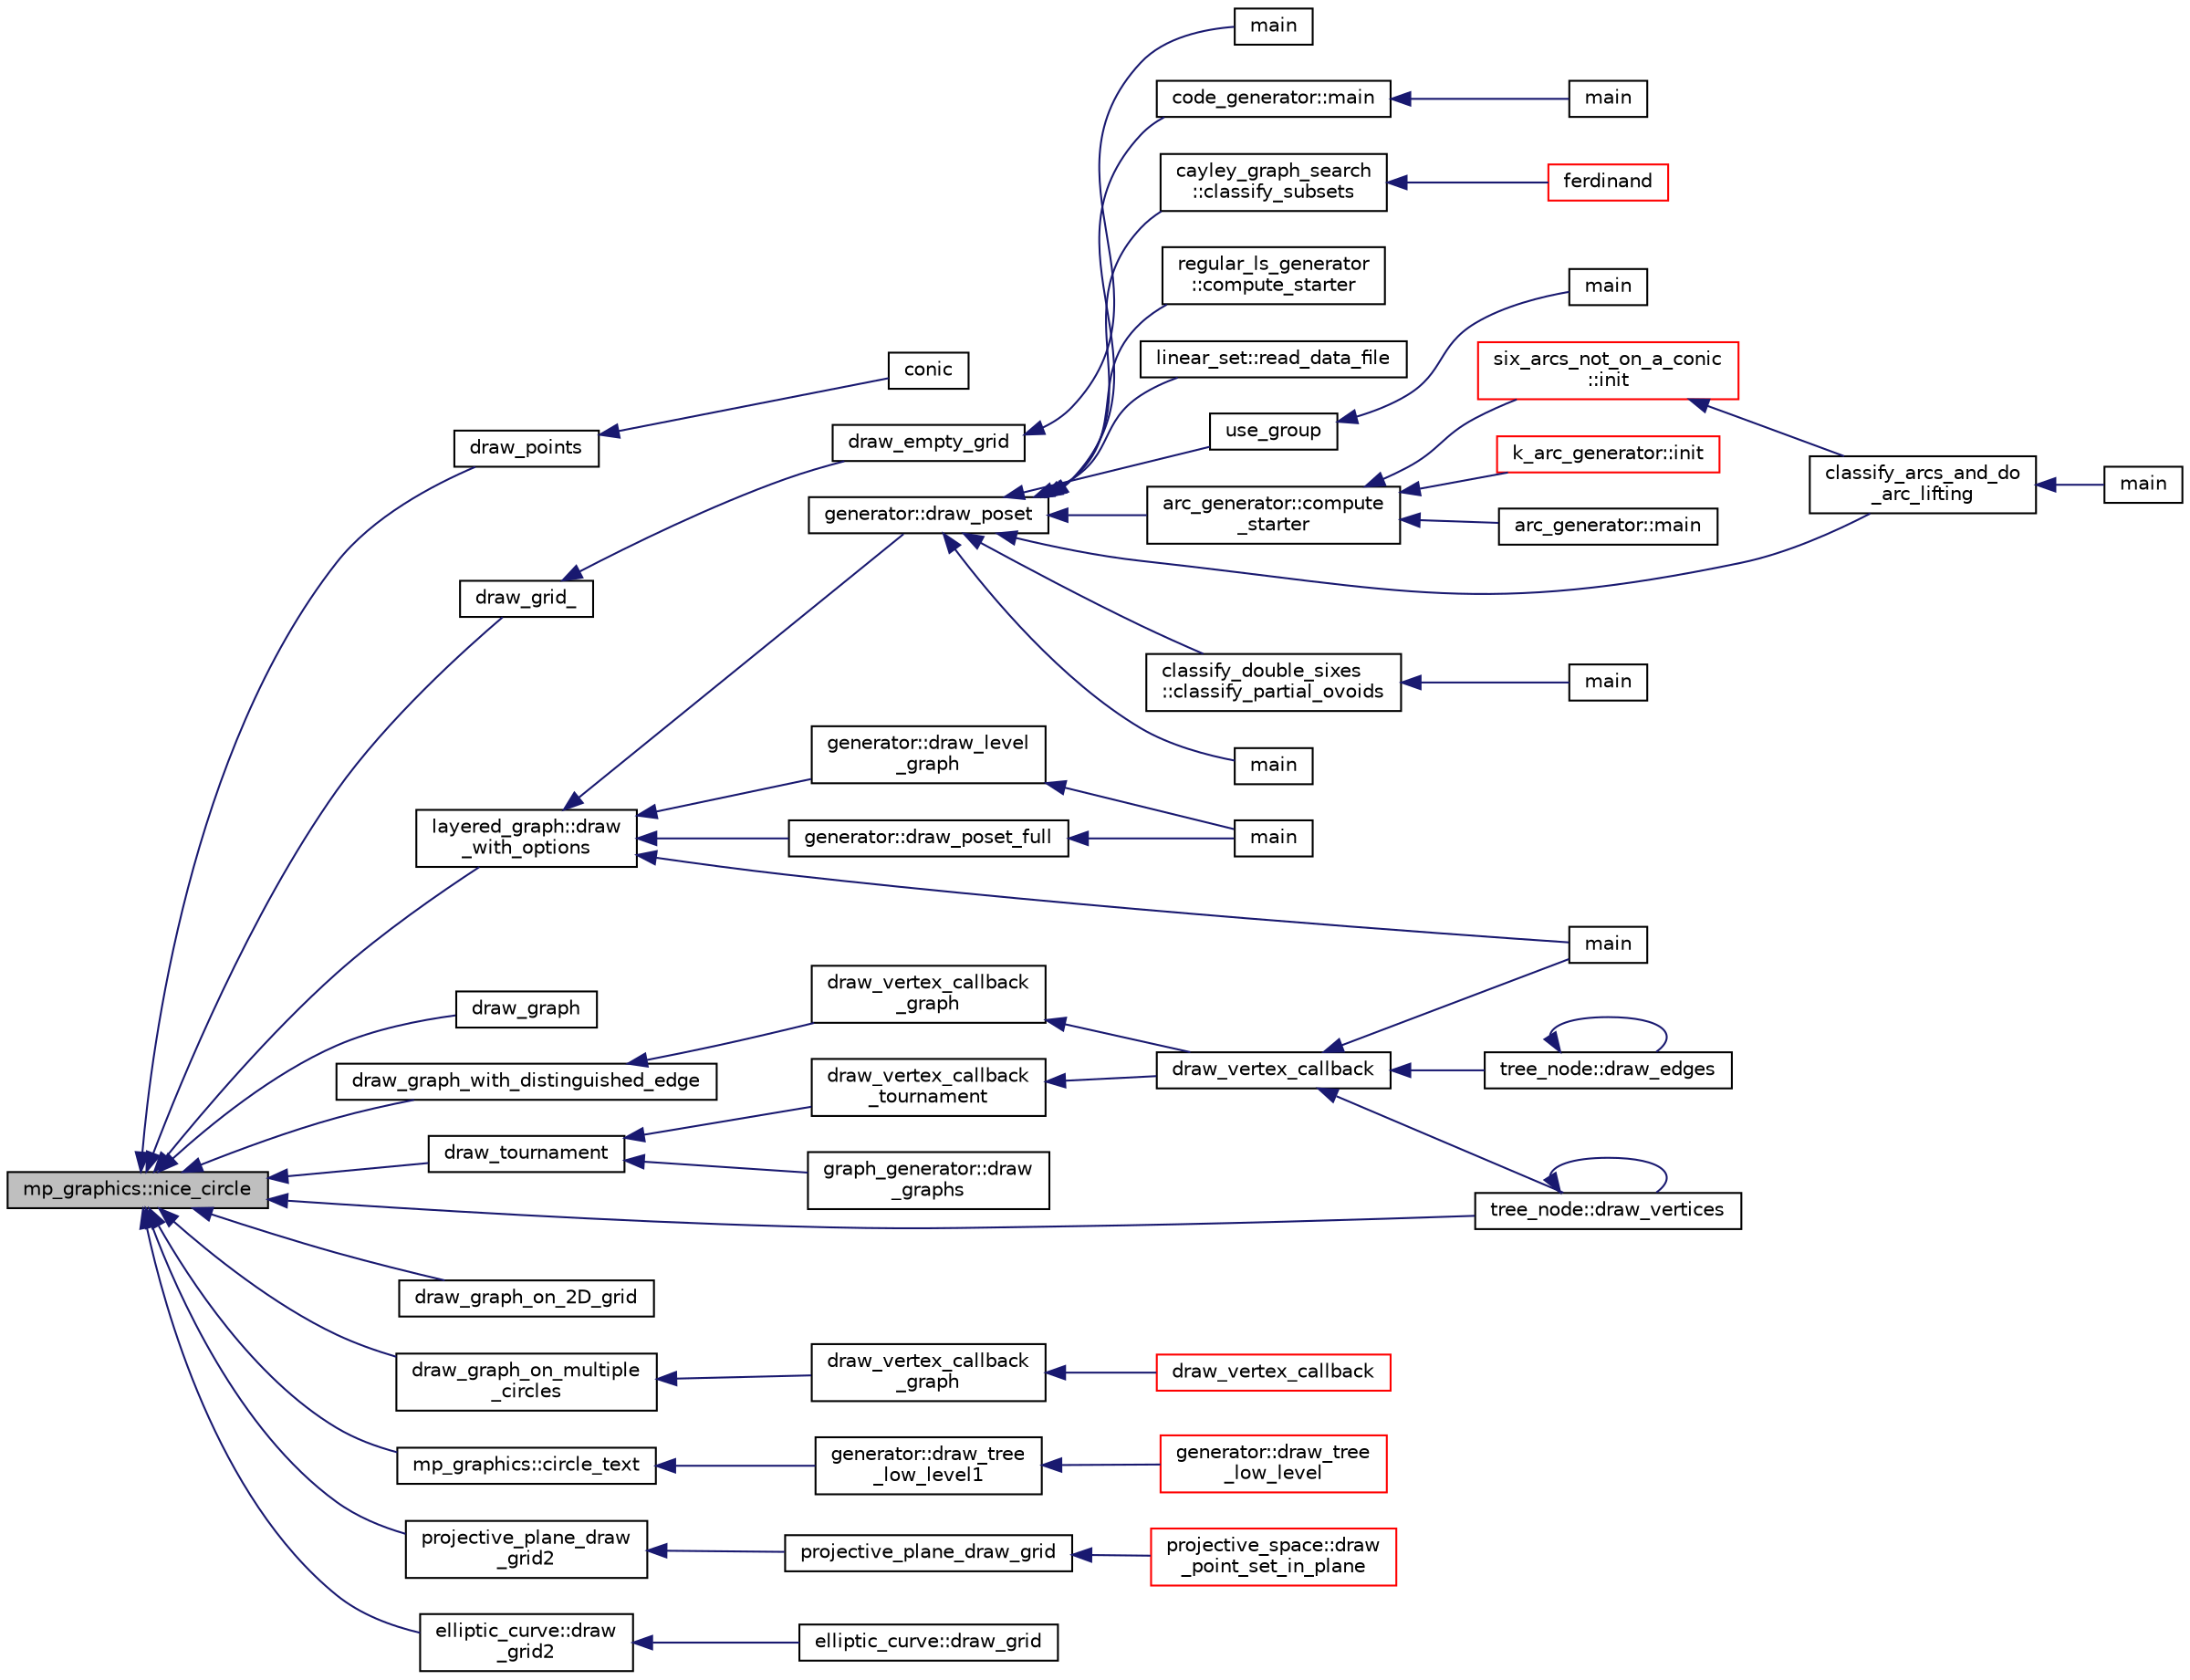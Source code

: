 digraph "mp_graphics::nice_circle"
{
  edge [fontname="Helvetica",fontsize="10",labelfontname="Helvetica",labelfontsize="10"];
  node [fontname="Helvetica",fontsize="10",shape=record];
  rankdir="LR";
  Node3607 [label="mp_graphics::nice_circle",height=0.2,width=0.4,color="black", fillcolor="grey75", style="filled", fontcolor="black"];
  Node3607 -> Node3608 [dir="back",color="midnightblue",fontsize="10",style="solid",fontname="Helvetica"];
  Node3608 [label="draw_points",height=0.2,width=0.4,color="black", fillcolor="white", style="filled",URL="$d4/de8/conic_8_c.html#aee69d86bdad98af95960ee1aa7effa3a"];
  Node3608 -> Node3609 [dir="back",color="midnightblue",fontsize="10",style="solid",fontname="Helvetica"];
  Node3609 [label="conic",height=0.2,width=0.4,color="black", fillcolor="white", style="filled",URL="$d4/de8/conic_8_c.html#a96def9474b981a9d5831a9b48d85d652"];
  Node3607 -> Node3610 [dir="back",color="midnightblue",fontsize="10",style="solid",fontname="Helvetica"];
  Node3610 [label="draw_grid_",height=0.2,width=0.4,color="black", fillcolor="white", style="filled",URL="$da/d6d/field_8_c.html#a7d63b7cbb41f5eee173cf829ac238a23"];
  Node3610 -> Node3611 [dir="back",color="midnightblue",fontsize="10",style="solid",fontname="Helvetica"];
  Node3611 [label="draw_empty_grid",height=0.2,width=0.4,color="black", fillcolor="white", style="filled",URL="$da/d6d/field_8_c.html#a0d28d1958c704e954ef7bb377a58c811"];
  Node3611 -> Node3612 [dir="back",color="midnightblue",fontsize="10",style="solid",fontname="Helvetica"];
  Node3612 [label="main",height=0.2,width=0.4,color="black", fillcolor="white", style="filled",URL="$da/d6d/field_8_c.html#a3c04138a5bfe5d72780bb7e82a18e627"];
  Node3607 -> Node3613 [dir="back",color="midnightblue",fontsize="10",style="solid",fontname="Helvetica"];
  Node3613 [label="layered_graph::draw\l_with_options",height=0.2,width=0.4,color="black", fillcolor="white", style="filled",URL="$da/db1/classlayered__graph.html#a4c76e40c6cf5bfb2ab2df20c33e846bc"];
  Node3613 -> Node3614 [dir="back",color="midnightblue",fontsize="10",style="solid",fontname="Helvetica"];
  Node3614 [label="main",height=0.2,width=0.4,color="black", fillcolor="white", style="filled",URL="$da/d62/layered__graph__main_8_c.html#a217dbf8b442f20279ea00b898af96f52"];
  Node3613 -> Node3615 [dir="back",color="midnightblue",fontsize="10",style="solid",fontname="Helvetica"];
  Node3615 [label="generator::draw_poset_full",height=0.2,width=0.4,color="black", fillcolor="white", style="filled",URL="$d7/d73/classgenerator.html#a6f7f90e50993905db31342536ac59d8c"];
  Node3615 -> Node3616 [dir="back",color="midnightblue",fontsize="10",style="solid",fontname="Helvetica"];
  Node3616 [label="main",height=0.2,width=0.4,color="black", fillcolor="white", style="filled",URL="$de/d2d/graph_2graph_8_c.html#a217dbf8b442f20279ea00b898af96f52"];
  Node3613 -> Node3617 [dir="back",color="midnightblue",fontsize="10",style="solid",fontname="Helvetica"];
  Node3617 [label="generator::draw_poset",height=0.2,width=0.4,color="black", fillcolor="white", style="filled",URL="$d7/d73/classgenerator.html#aa4f99c75a86701ba85e514a294efdf3a"];
  Node3617 -> Node3618 [dir="back",color="midnightblue",fontsize="10",style="solid",fontname="Helvetica"];
  Node3618 [label="main",height=0.2,width=0.4,color="black", fillcolor="white", style="filled",URL="$d1/d5e/blt__main_8_c.html#a217dbf8b442f20279ea00b898af96f52"];
  Node3617 -> Node3619 [dir="back",color="midnightblue",fontsize="10",style="solid",fontname="Helvetica"];
  Node3619 [label="code_generator::main",height=0.2,width=0.4,color="black", fillcolor="white", style="filled",URL="$db/d37/classcode__generator.html#ab3cf3a306e4032c2b471ac95321c599f"];
  Node3619 -> Node3620 [dir="back",color="midnightblue",fontsize="10",style="solid",fontname="Helvetica"];
  Node3620 [label="main",height=0.2,width=0.4,color="black", fillcolor="white", style="filled",URL="$d4/d4f/codes_8_c.html#a217dbf8b442f20279ea00b898af96f52"];
  Node3617 -> Node3621 [dir="back",color="midnightblue",fontsize="10",style="solid",fontname="Helvetica"];
  Node3621 [label="cayley_graph_search\l::classify_subsets",height=0.2,width=0.4,color="black", fillcolor="white", style="filled",URL="$de/dae/classcayley__graph__search.html#a4cf8a90752e018a281481ac80ad52c4b"];
  Node3621 -> Node3622 [dir="back",color="midnightblue",fontsize="10",style="solid",fontname="Helvetica"];
  Node3622 [label="ferdinand",height=0.2,width=0.4,color="red", fillcolor="white", style="filled",URL="$da/df3/ferdinand_8_c.html#a322b57727d23cf5a0932f11c30ea18d9"];
  Node3617 -> Node3624 [dir="back",color="midnightblue",fontsize="10",style="solid",fontname="Helvetica"];
  Node3624 [label="regular_ls_generator\l::compute_starter",height=0.2,width=0.4,color="black", fillcolor="white", style="filled",URL="$d2/dd8/classregular__ls__generator.html#aa38907741058694a73194b02ceb4a53d"];
  Node3617 -> Node3625 [dir="back",color="midnightblue",fontsize="10",style="solid",fontname="Helvetica"];
  Node3625 [label="linear_set::read_data_file",height=0.2,width=0.4,color="black", fillcolor="white", style="filled",URL="$dd/d86/classlinear__set.html#a9a5cd28cc81be7ee41002b2e3114c2cb"];
  Node3617 -> Node3626 [dir="back",color="midnightblue",fontsize="10",style="solid",fontname="Helvetica"];
  Node3626 [label="classify_arcs_and_do\l_arc_lifting",height=0.2,width=0.4,color="black", fillcolor="white", style="filled",URL="$d6/dc3/arc__lifting__main_8_c.html#afdd7be16f16b8c71e9a72fe5f6a0b59c"];
  Node3626 -> Node3627 [dir="back",color="midnightblue",fontsize="10",style="solid",fontname="Helvetica"];
  Node3627 [label="main",height=0.2,width=0.4,color="black", fillcolor="white", style="filled",URL="$d6/dc3/arc__lifting__main_8_c.html#a217dbf8b442f20279ea00b898af96f52"];
  Node3617 -> Node3628 [dir="back",color="midnightblue",fontsize="10",style="solid",fontname="Helvetica"];
  Node3628 [label="use_group",height=0.2,width=0.4,color="black", fillcolor="white", style="filled",URL="$d9/d9f/all__cliques_8_c.html#aba62531e97173264c39afe2c7857af31"];
  Node3628 -> Node3629 [dir="back",color="midnightblue",fontsize="10",style="solid",fontname="Helvetica"];
  Node3629 [label="main",height=0.2,width=0.4,color="black", fillcolor="white", style="filled",URL="$d9/d9f/all__cliques_8_c.html#a3c04138a5bfe5d72780bb7e82a18e627"];
  Node3617 -> Node3630 [dir="back",color="midnightblue",fontsize="10",style="solid",fontname="Helvetica"];
  Node3630 [label="arc_generator::compute\l_starter",height=0.2,width=0.4,color="black", fillcolor="white", style="filled",URL="$d4/d21/classarc__generator.html#aad1dcec3a1c302e743d574bd1ac857d9"];
  Node3630 -> Node3631 [dir="back",color="midnightblue",fontsize="10",style="solid",fontname="Helvetica"];
  Node3631 [label="arc_generator::main",height=0.2,width=0.4,color="black", fillcolor="white", style="filled",URL="$d4/d21/classarc__generator.html#ad80140b51b165dad1fe6ab232be7829a"];
  Node3630 -> Node3632 [dir="back",color="midnightblue",fontsize="10",style="solid",fontname="Helvetica"];
  Node3632 [label="k_arc_generator::init",height=0.2,width=0.4,color="red", fillcolor="white", style="filled",URL="$d6/dd8/classk__arc__generator.html#a6036d9f52ede9f8ca681505626b5361d"];
  Node3630 -> Node3634 [dir="back",color="midnightblue",fontsize="10",style="solid",fontname="Helvetica"];
  Node3634 [label="six_arcs_not_on_a_conic\l::init",height=0.2,width=0.4,color="red", fillcolor="white", style="filled",URL="$d8/de6/classsix__arcs__not__on__a__conic.html#a7a4d5cf8a098488729934cfa8a70944a"];
  Node3634 -> Node3626 [dir="back",color="midnightblue",fontsize="10",style="solid",fontname="Helvetica"];
  Node3617 -> Node3636 [dir="back",color="midnightblue",fontsize="10",style="solid",fontname="Helvetica"];
  Node3636 [label="classify_double_sixes\l::classify_partial_ovoids",height=0.2,width=0.4,color="black", fillcolor="white", style="filled",URL="$dd/d23/classclassify__double__sixes.html#a2253fca143a0e8a3e39655eb05668ae9"];
  Node3636 -> Node3637 [dir="back",color="midnightblue",fontsize="10",style="solid",fontname="Helvetica"];
  Node3637 [label="main",height=0.2,width=0.4,color="black", fillcolor="white", style="filled",URL="$df/df8/surface__classify_8_c.html#a217dbf8b442f20279ea00b898af96f52"];
  Node3613 -> Node3638 [dir="back",color="midnightblue",fontsize="10",style="solid",fontname="Helvetica"];
  Node3638 [label="generator::draw_level\l_graph",height=0.2,width=0.4,color="black", fillcolor="white", style="filled",URL="$d7/d73/classgenerator.html#a6bbc7b7aafea55ff8e202efc43ab263c"];
  Node3638 -> Node3616 [dir="back",color="midnightblue",fontsize="10",style="solid",fontname="Helvetica"];
  Node3607 -> Node3639 [dir="back",color="midnightblue",fontsize="10",style="solid",fontname="Helvetica"];
  Node3639 [label="draw_graph",height=0.2,width=0.4,color="black", fillcolor="white", style="filled",URL="$d7/d04/graphics_8h.html#af937131778e8fbd30fd890cf5423f839"];
  Node3607 -> Node3640 [dir="back",color="midnightblue",fontsize="10",style="solid",fontname="Helvetica"];
  Node3640 [label="draw_graph_with_distinguished_edge",height=0.2,width=0.4,color="black", fillcolor="white", style="filled",URL="$d7/d04/graphics_8h.html#a988569053fbe52d7320623c4e27b8aca"];
  Node3640 -> Node3641 [dir="back",color="midnightblue",fontsize="10",style="solid",fontname="Helvetica"];
  Node3641 [label="draw_vertex_callback\l_graph",height=0.2,width=0.4,color="black", fillcolor="white", style="filled",URL="$da/d62/layered__graph__main_8_c.html#a48fa52122e4195a9e84162168e41b79d"];
  Node3641 -> Node3642 [dir="back",color="midnightblue",fontsize="10",style="solid",fontname="Helvetica"];
  Node3642 [label="draw_vertex_callback",height=0.2,width=0.4,color="black", fillcolor="white", style="filled",URL="$da/d62/layered__graph__main_8_c.html#a12172e73c4ca6e742bcac2a0f48e3247"];
  Node3642 -> Node3614 [dir="back",color="midnightblue",fontsize="10",style="solid",fontname="Helvetica"];
  Node3642 -> Node3643 [dir="back",color="midnightblue",fontsize="10",style="solid",fontname="Helvetica"];
  Node3643 [label="tree_node::draw_edges",height=0.2,width=0.4,color="black", fillcolor="white", style="filled",URL="$df/dbf/classtree__node.html#a7ccbb586fde19d382c05065d80501eca"];
  Node3643 -> Node3643 [dir="back",color="midnightblue",fontsize="10",style="solid",fontname="Helvetica"];
  Node3642 -> Node3644 [dir="back",color="midnightblue",fontsize="10",style="solid",fontname="Helvetica"];
  Node3644 [label="tree_node::draw_vertices",height=0.2,width=0.4,color="black", fillcolor="white", style="filled",URL="$df/dbf/classtree__node.html#a8eaf9ec1be67f5e8110b8b38fbe8a7ab"];
  Node3644 -> Node3644 [dir="back",color="midnightblue",fontsize="10",style="solid",fontname="Helvetica"];
  Node3607 -> Node3645 [dir="back",color="midnightblue",fontsize="10",style="solid",fontname="Helvetica"];
  Node3645 [label="draw_graph_on_multiple\l_circles",height=0.2,width=0.4,color="black", fillcolor="white", style="filled",URL="$d7/d04/graphics_8h.html#a63ab8fc9db24e6b7a4d0c2994ebb5013"];
  Node3645 -> Node3646 [dir="back",color="midnightblue",fontsize="10",style="solid",fontname="Helvetica"];
  Node3646 [label="draw_vertex_callback\l_graph",height=0.2,width=0.4,color="black", fillcolor="white", style="filled",URL="$d7/d2a/treedraw_8_c.html#ac40fdd8ab91b570efb82c2f7a37a545e"];
  Node3646 -> Node3647 [dir="back",color="midnightblue",fontsize="10",style="solid",fontname="Helvetica"];
  Node3647 [label="draw_vertex_callback",height=0.2,width=0.4,color="red", fillcolor="white", style="filled",URL="$d7/d2a/treedraw_8_c.html#a39cc8da8d250eb22f46a5727b9123396"];
  Node3607 -> Node3649 [dir="back",color="midnightblue",fontsize="10",style="solid",fontname="Helvetica"];
  Node3649 [label="draw_graph_on_2D_grid",height=0.2,width=0.4,color="black", fillcolor="white", style="filled",URL="$d7/d04/graphics_8h.html#af1fb7eed73ca4b08ce41329c6b843f6b"];
  Node3607 -> Node3650 [dir="back",color="midnightblue",fontsize="10",style="solid",fontname="Helvetica"];
  Node3650 [label="draw_tournament",height=0.2,width=0.4,color="black", fillcolor="white", style="filled",URL="$d7/d04/graphics_8h.html#abdcf81159ed67c2b19501ea77dbbf6c9"];
  Node3650 -> Node3651 [dir="back",color="midnightblue",fontsize="10",style="solid",fontname="Helvetica"];
  Node3651 [label="graph_generator::draw\l_graphs",height=0.2,width=0.4,color="black", fillcolor="white", style="filled",URL="$d9/d91/classgraph__generator.html#aa07ad014571c0dbd09b93ccb99eb648e"];
  Node3650 -> Node3652 [dir="back",color="midnightblue",fontsize="10",style="solid",fontname="Helvetica"];
  Node3652 [label="draw_vertex_callback\l_tournament",height=0.2,width=0.4,color="black", fillcolor="white", style="filled",URL="$da/d62/layered__graph__main_8_c.html#abbe547a03d8b114e3e28cc9b31a00e2c"];
  Node3652 -> Node3642 [dir="back",color="midnightblue",fontsize="10",style="solid",fontname="Helvetica"];
  Node3607 -> Node3653 [dir="back",color="midnightblue",fontsize="10",style="solid",fontname="Helvetica"];
  Node3653 [label="mp_graphics::circle_text",height=0.2,width=0.4,color="black", fillcolor="white", style="filled",URL="$da/d2c/classmp__graphics.html#aa50563fd445efab70c7abc5700c6049b"];
  Node3653 -> Node3654 [dir="back",color="midnightblue",fontsize="10",style="solid",fontname="Helvetica"];
  Node3654 [label="generator::draw_tree\l_low_level1",height=0.2,width=0.4,color="black", fillcolor="white", style="filled",URL="$d7/d73/classgenerator.html#a05c91a8f773c25fbad2e806201d5f0d3"];
  Node3654 -> Node3655 [dir="back",color="midnightblue",fontsize="10",style="solid",fontname="Helvetica"];
  Node3655 [label="generator::draw_tree\l_low_level",height=0.2,width=0.4,color="red", fillcolor="white", style="filled",URL="$d7/d73/classgenerator.html#a7ec4c0902ecfc19049792b60526ae446"];
  Node3607 -> Node3707 [dir="back",color="midnightblue",fontsize="10",style="solid",fontname="Helvetica"];
  Node3707 [label="projective_plane_draw\l_grid2",height=0.2,width=0.4,color="black", fillcolor="white", style="filled",URL="$de/dea/plot_8_c.html#ab39804332acaaaaa6c7f3fd56ac914b3"];
  Node3707 -> Node3708 [dir="back",color="midnightblue",fontsize="10",style="solid",fontname="Helvetica"];
  Node3708 [label="projective_plane_draw_grid",height=0.2,width=0.4,color="black", fillcolor="white", style="filled",URL="$de/dea/plot_8_c.html#a40dac96f82a9acafbf7d017f601b9880"];
  Node3708 -> Node3709 [dir="back",color="midnightblue",fontsize="10",style="solid",fontname="Helvetica"];
  Node3709 [label="projective_space::draw\l_point_set_in_plane",height=0.2,width=0.4,color="red", fillcolor="white", style="filled",URL="$d2/d17/classprojective__space.html#af7dec07dbcf71124f145629e719454f0"];
  Node3607 -> Node3644 [dir="back",color="midnightblue",fontsize="10",style="solid",fontname="Helvetica"];
  Node3607 -> Node3714 [dir="back",color="midnightblue",fontsize="10",style="solid",fontname="Helvetica"];
  Node3714 [label="elliptic_curve::draw\l_grid2",height=0.2,width=0.4,color="black", fillcolor="white", style="filled",URL="$d3/dea/classelliptic__curve.html#a20f858541aed9bfaabdf69b10f18cdbe"];
  Node3714 -> Node3715 [dir="back",color="midnightblue",fontsize="10",style="solid",fontname="Helvetica"];
  Node3715 [label="elliptic_curve::draw_grid",height=0.2,width=0.4,color="black", fillcolor="white", style="filled",URL="$d3/dea/classelliptic__curve.html#afa9d40e1a626257ad802bdb5a157ad0a"];
}
